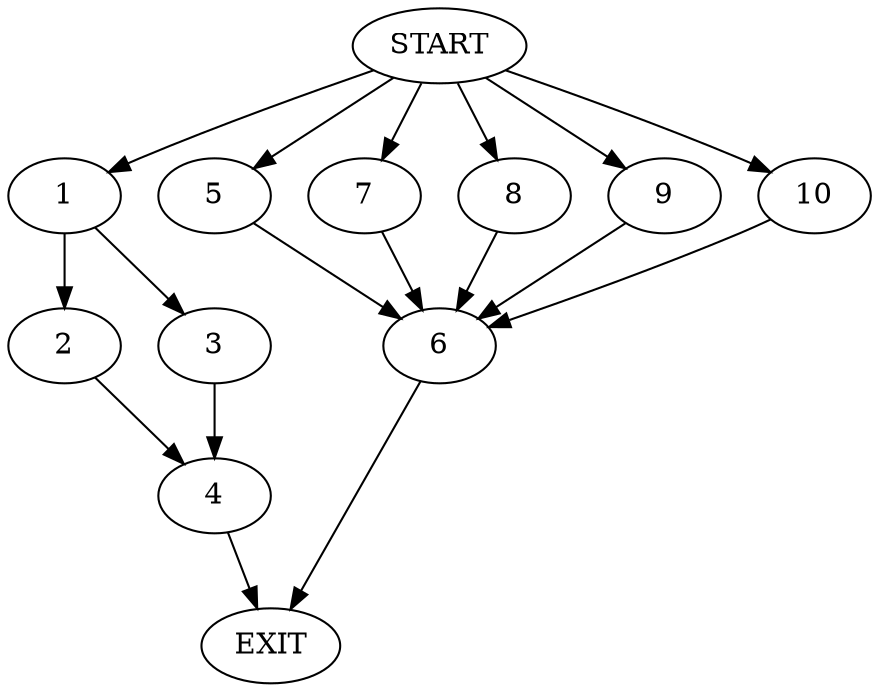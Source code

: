 digraph {
0 [label="START"]
11 [label="EXIT"]
0 -> 1
1 -> 2
1 -> 3
3 -> 4
2 -> 4
4 -> 11
0 -> 5
5 -> 6
6 -> 11
0 -> 7
7 -> 6
0 -> 8
8 -> 6
0 -> 9
9 -> 6
0 -> 10
10 -> 6
}
